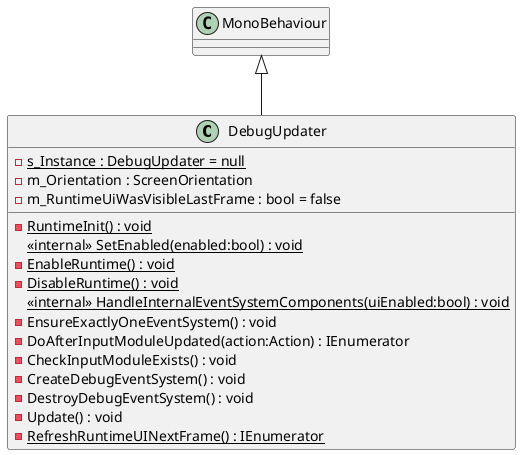 @startuml
class DebugUpdater {
    {static} - s_Instance : DebugUpdater = null
    - m_Orientation : ScreenOrientation
    - m_RuntimeUiWasVisibleLastFrame : bool = false
    {static} - RuntimeInit() : void
    <<internal>> {static} SetEnabled(enabled:bool) : void
    {static} - EnableRuntime() : void
    {static} - DisableRuntime() : void
    <<internal>> {static} HandleInternalEventSystemComponents(uiEnabled:bool) : void
    - EnsureExactlyOneEventSystem() : void
    - DoAfterInputModuleUpdated(action:Action) : IEnumerator
    - CheckInputModuleExists() : void
    - CreateDebugEventSystem() : void
    - DestroyDebugEventSystem() : void
    - Update() : void
    {static} - RefreshRuntimeUINextFrame() : IEnumerator
}
MonoBehaviour <|-- DebugUpdater
@enduml
